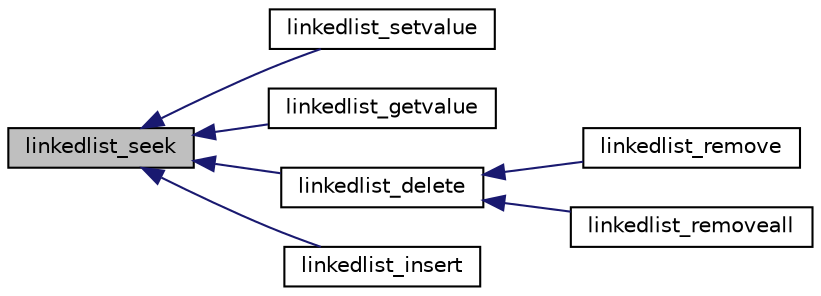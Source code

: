 digraph "linkedlist_seek"
{
 // INTERACTIVE_SVG=YES
  edge [fontname="Helvetica",fontsize="10",labelfontname="Helvetica",labelfontsize="10"];
  node [fontname="Helvetica",fontsize="10",shape=record];
  rankdir="LR";
  Node1 [label="linkedlist_seek",height=0.2,width=0.4,color="black", fillcolor="grey75", style="filled", fontcolor="black"];
  Node1 -> Node2 [dir="back",color="midnightblue",fontsize="10",style="solid",fontname="Helvetica"];
  Node2 [label="linkedlist_setvalue",height=0.2,width=0.4,color="black", fillcolor="white", style="filled",URL="$linkedlist_8h.html#a8a29e324327b9323202b342011683fb8"];
  Node1 -> Node3 [dir="back",color="midnightblue",fontsize="10",style="solid",fontname="Helvetica"];
  Node3 [label="linkedlist_getvalue",height=0.2,width=0.4,color="black", fillcolor="white", style="filled",URL="$linkedlist_8h.html#a45d80db53a82d5a9deae91d7fffb8557"];
  Node1 -> Node4 [dir="back",color="midnightblue",fontsize="10",style="solid",fontname="Helvetica"];
  Node4 [label="linkedlist_delete",height=0.2,width=0.4,color="black", fillcolor="white", style="filled",URL="$linkedlist_8h.html#af1609596885dddc6f67ed0d76dcac826"];
  Node4 -> Node5 [dir="back",color="midnightblue",fontsize="10",style="solid",fontname="Helvetica"];
  Node5 [label="linkedlist_remove",height=0.2,width=0.4,color="black", fillcolor="white", style="filled",URL="$linkedlist_8h.html#acb4b286b609f396f1a5343d6797e8649"];
  Node4 -> Node6 [dir="back",color="midnightblue",fontsize="10",style="solid",fontname="Helvetica"];
  Node6 [label="linkedlist_removeall",height=0.2,width=0.4,color="black", fillcolor="white", style="filled",URL="$linkedlist_8h.html#a3483002eca4c35f5735aae151ff667de"];
  Node1 -> Node7 [dir="back",color="midnightblue",fontsize="10",style="solid",fontname="Helvetica"];
  Node7 [label="linkedlist_insert",height=0.2,width=0.4,color="black", fillcolor="white", style="filled",URL="$linkedlist_8h.html#ab5209fd6cd52ac339f1d35416c63e0c3"];
}
